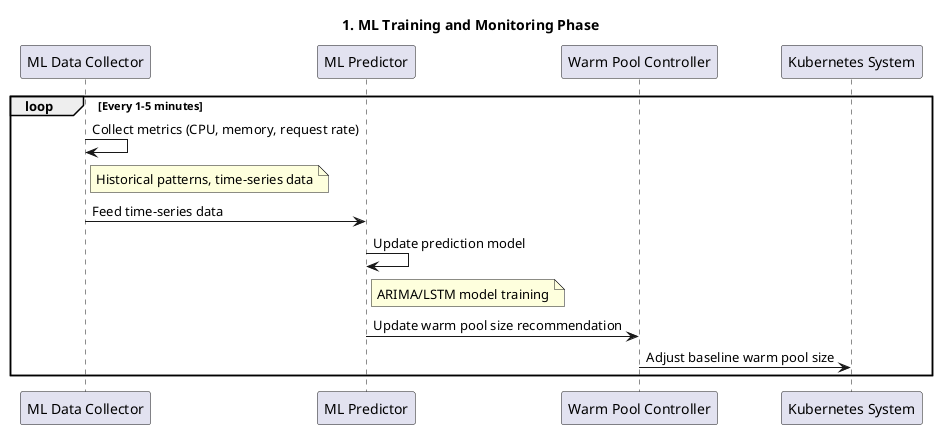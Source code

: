 @startuml
title 1. ML Training and Monitoring Phase

participant "ML Data Collector" as MLCollector
participant "ML Predictor" as MLPredictor
participant "Warm Pool Controller" as WarmController
participant "Kubernetes System" as K8s

loop Every 1-5 minutes
    MLCollector -> MLCollector: Collect metrics (CPU, memory, request rate)
    note right of MLCollector: Historical patterns, time-series data
    MLCollector -> MLPredictor: Feed time-series data
    MLPredictor -> MLPredictor: Update prediction model
    note right of MLPredictor: ARIMA/LSTM model training
    MLPredictor -> WarmController: Update warm pool size recommendation
    WarmController -> K8s: Adjust baseline warm pool size
end
@enduml